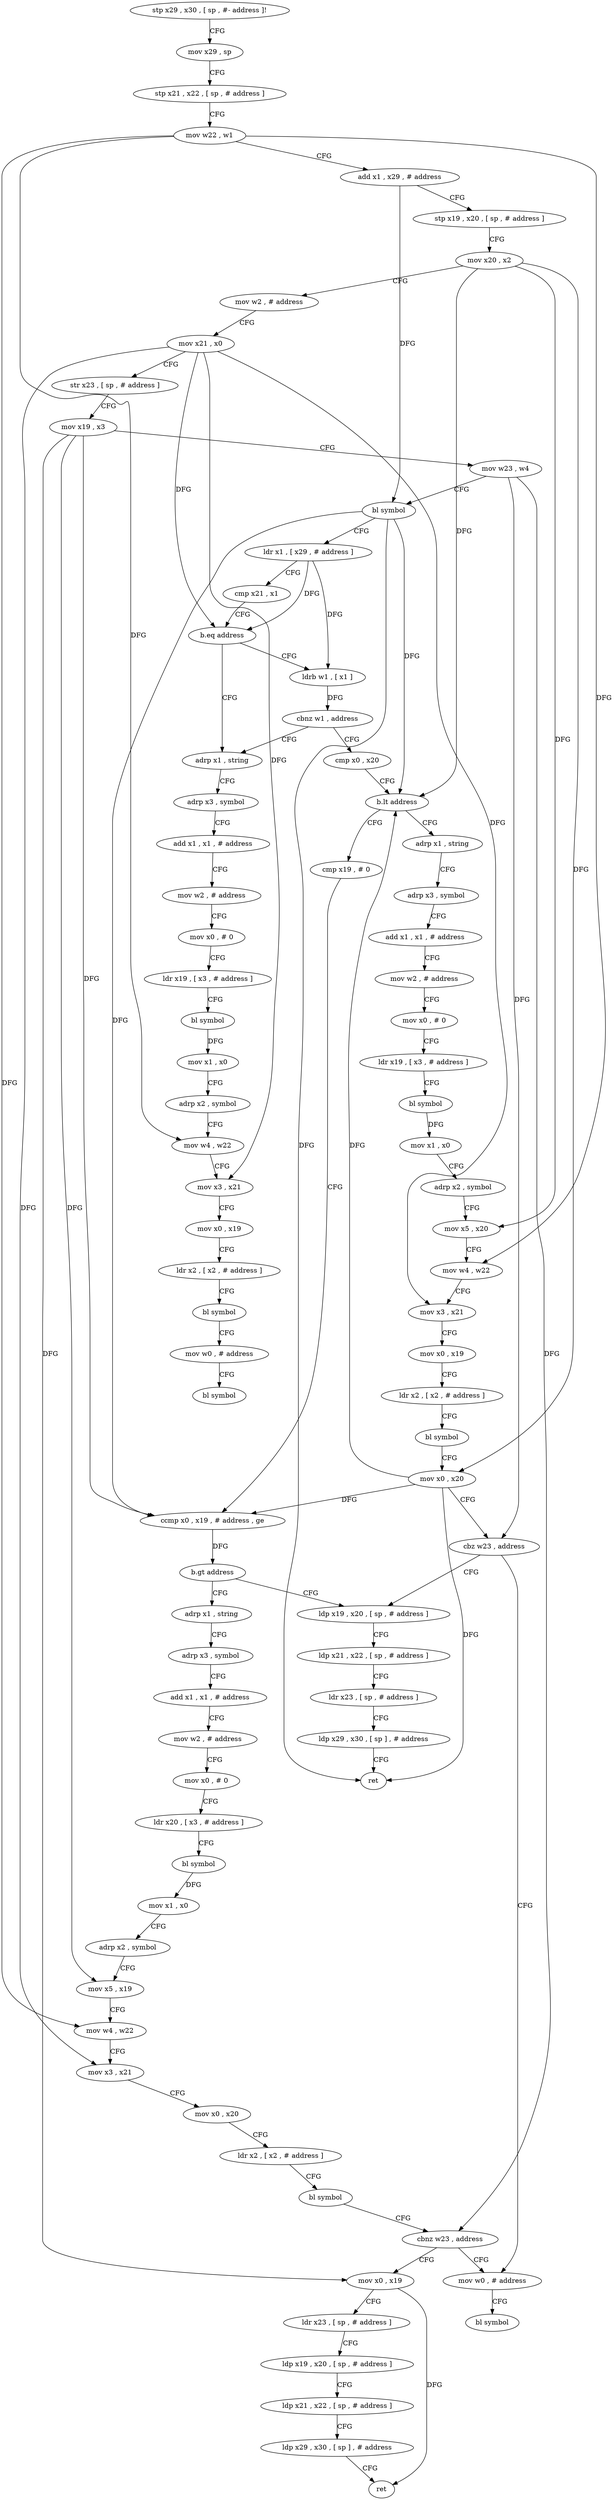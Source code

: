 digraph "func" {
"4208616" [label = "stp x29 , x30 , [ sp , #- address ]!" ]
"4208620" [label = "mov x29 , sp" ]
"4208624" [label = "stp x21 , x22 , [ sp , # address ]" ]
"4208628" [label = "mov w22 , w1" ]
"4208632" [label = "add x1 , x29 , # address" ]
"4208636" [label = "stp x19 , x20 , [ sp , # address ]" ]
"4208640" [label = "mov x20 , x2" ]
"4208644" [label = "mov w2 , # address" ]
"4208648" [label = "mov x21 , x0" ]
"4208652" [label = "str x23 , [ sp , # address ]" ]
"4208656" [label = "mov x19 , x3" ]
"4208660" [label = "mov w23 , w4" ]
"4208664" [label = "bl symbol" ]
"4208668" [label = "ldr x1 , [ x29 , # address ]" ]
"4208672" [label = "cmp x21 , x1" ]
"4208676" [label = "b.eq address" ]
"4208892" [label = "adrp x1 , string" ]
"4208680" [label = "ldrb w1 , [ x1 ]" ]
"4208896" [label = "adrp x3 , symbol" ]
"4208900" [label = "add x1 , x1 , # address" ]
"4208904" [label = "mov w2 , # address" ]
"4208908" [label = "mov x0 , # 0" ]
"4208912" [label = "ldr x19 , [ x3 , # address ]" ]
"4208916" [label = "bl symbol" ]
"4208920" [label = "mov x1 , x0" ]
"4208924" [label = "adrp x2 , symbol" ]
"4208928" [label = "mov w4 , w22" ]
"4208932" [label = "mov x3 , x21" ]
"4208936" [label = "mov x0 , x19" ]
"4208940" [label = "ldr x2 , [ x2 , # address ]" ]
"4208944" [label = "bl symbol" ]
"4208948" [label = "mov w0 , # address" ]
"4208952" [label = "bl symbol" ]
"4208684" [label = "cbnz w1 , address" ]
"4208688" [label = "cmp x0 , x20" ]
"4208692" [label = "b.lt address" ]
"4208816" [label = "adrp x1 , string" ]
"4208696" [label = "cmp x19 , # 0" ]
"4208820" [label = "adrp x3 , symbol" ]
"4208824" [label = "add x1 , x1 , # address" ]
"4208828" [label = "mov w2 , # address" ]
"4208832" [label = "mov x0 , # 0" ]
"4208836" [label = "ldr x19 , [ x3 , # address ]" ]
"4208840" [label = "bl symbol" ]
"4208844" [label = "mov x1 , x0" ]
"4208848" [label = "adrp x2 , symbol" ]
"4208852" [label = "mov x5 , x20" ]
"4208856" [label = "mov w4 , w22" ]
"4208860" [label = "mov x3 , x21" ]
"4208864" [label = "mov x0 , x19" ]
"4208868" [label = "ldr x2 , [ x2 , # address ]" ]
"4208872" [label = "bl symbol" ]
"4208876" [label = "mov x0 , x20" ]
"4208880" [label = "cbz w23 , address" ]
"4208708" [label = "ldp x19 , x20 , [ sp , # address ]" ]
"4208884" [label = "mov w0 , # address" ]
"4208700" [label = "ccmp x0 , x19 , # address , ge" ]
"4208704" [label = "b.gt address" ]
"4208728" [label = "adrp x1 , string" ]
"4208712" [label = "ldp x21 , x22 , [ sp , # address ]" ]
"4208716" [label = "ldr x23 , [ sp , # address ]" ]
"4208720" [label = "ldp x29 , x30 , [ sp ] , # address" ]
"4208724" [label = "ret" ]
"4208888" [label = "bl symbol" ]
"4208732" [label = "adrp x3 , symbol" ]
"4208736" [label = "add x1 , x1 , # address" ]
"4208740" [label = "mov w2 , # address" ]
"4208744" [label = "mov x0 , # 0" ]
"4208748" [label = "ldr x20 , [ x3 , # address ]" ]
"4208752" [label = "bl symbol" ]
"4208756" [label = "mov x1 , x0" ]
"4208760" [label = "adrp x2 , symbol" ]
"4208764" [label = "mov x5 , x19" ]
"4208768" [label = "mov w4 , w22" ]
"4208772" [label = "mov x3 , x21" ]
"4208776" [label = "mov x0 , x20" ]
"4208780" [label = "ldr x2 , [ x2 , # address ]" ]
"4208784" [label = "bl symbol" ]
"4208788" [label = "cbnz w23 , address" ]
"4208792" [label = "mov x0 , x19" ]
"4208796" [label = "ldr x23 , [ sp , # address ]" ]
"4208800" [label = "ldp x19 , x20 , [ sp , # address ]" ]
"4208804" [label = "ldp x21 , x22 , [ sp , # address ]" ]
"4208808" [label = "ldp x29 , x30 , [ sp ] , # address" ]
"4208812" [label = "ret" ]
"4208616" -> "4208620" [ label = "CFG" ]
"4208620" -> "4208624" [ label = "CFG" ]
"4208624" -> "4208628" [ label = "CFG" ]
"4208628" -> "4208632" [ label = "CFG" ]
"4208628" -> "4208928" [ label = "DFG" ]
"4208628" -> "4208856" [ label = "DFG" ]
"4208628" -> "4208768" [ label = "DFG" ]
"4208632" -> "4208636" [ label = "CFG" ]
"4208632" -> "4208664" [ label = "DFG" ]
"4208636" -> "4208640" [ label = "CFG" ]
"4208640" -> "4208644" [ label = "CFG" ]
"4208640" -> "4208692" [ label = "DFG" ]
"4208640" -> "4208852" [ label = "DFG" ]
"4208640" -> "4208876" [ label = "DFG" ]
"4208644" -> "4208648" [ label = "CFG" ]
"4208648" -> "4208652" [ label = "CFG" ]
"4208648" -> "4208676" [ label = "DFG" ]
"4208648" -> "4208932" [ label = "DFG" ]
"4208648" -> "4208860" [ label = "DFG" ]
"4208648" -> "4208772" [ label = "DFG" ]
"4208652" -> "4208656" [ label = "CFG" ]
"4208656" -> "4208660" [ label = "CFG" ]
"4208656" -> "4208700" [ label = "DFG" ]
"4208656" -> "4208764" [ label = "DFG" ]
"4208656" -> "4208792" [ label = "DFG" ]
"4208660" -> "4208664" [ label = "CFG" ]
"4208660" -> "4208880" [ label = "DFG" ]
"4208660" -> "4208788" [ label = "DFG" ]
"4208664" -> "4208668" [ label = "CFG" ]
"4208664" -> "4208692" [ label = "DFG" ]
"4208664" -> "4208724" [ label = "DFG" ]
"4208664" -> "4208700" [ label = "DFG" ]
"4208668" -> "4208672" [ label = "CFG" ]
"4208668" -> "4208676" [ label = "DFG" ]
"4208668" -> "4208680" [ label = "DFG" ]
"4208672" -> "4208676" [ label = "CFG" ]
"4208676" -> "4208892" [ label = "CFG" ]
"4208676" -> "4208680" [ label = "CFG" ]
"4208892" -> "4208896" [ label = "CFG" ]
"4208680" -> "4208684" [ label = "DFG" ]
"4208896" -> "4208900" [ label = "CFG" ]
"4208900" -> "4208904" [ label = "CFG" ]
"4208904" -> "4208908" [ label = "CFG" ]
"4208908" -> "4208912" [ label = "CFG" ]
"4208912" -> "4208916" [ label = "CFG" ]
"4208916" -> "4208920" [ label = "DFG" ]
"4208920" -> "4208924" [ label = "CFG" ]
"4208924" -> "4208928" [ label = "CFG" ]
"4208928" -> "4208932" [ label = "CFG" ]
"4208932" -> "4208936" [ label = "CFG" ]
"4208936" -> "4208940" [ label = "CFG" ]
"4208940" -> "4208944" [ label = "CFG" ]
"4208944" -> "4208948" [ label = "CFG" ]
"4208948" -> "4208952" [ label = "CFG" ]
"4208684" -> "4208892" [ label = "CFG" ]
"4208684" -> "4208688" [ label = "CFG" ]
"4208688" -> "4208692" [ label = "CFG" ]
"4208692" -> "4208816" [ label = "CFG" ]
"4208692" -> "4208696" [ label = "CFG" ]
"4208816" -> "4208820" [ label = "CFG" ]
"4208696" -> "4208700" [ label = "CFG" ]
"4208820" -> "4208824" [ label = "CFG" ]
"4208824" -> "4208828" [ label = "CFG" ]
"4208828" -> "4208832" [ label = "CFG" ]
"4208832" -> "4208836" [ label = "CFG" ]
"4208836" -> "4208840" [ label = "CFG" ]
"4208840" -> "4208844" [ label = "DFG" ]
"4208844" -> "4208848" [ label = "CFG" ]
"4208848" -> "4208852" [ label = "CFG" ]
"4208852" -> "4208856" [ label = "CFG" ]
"4208856" -> "4208860" [ label = "CFG" ]
"4208860" -> "4208864" [ label = "CFG" ]
"4208864" -> "4208868" [ label = "CFG" ]
"4208868" -> "4208872" [ label = "CFG" ]
"4208872" -> "4208876" [ label = "CFG" ]
"4208876" -> "4208880" [ label = "CFG" ]
"4208876" -> "4208692" [ label = "DFG" ]
"4208876" -> "4208724" [ label = "DFG" ]
"4208876" -> "4208700" [ label = "DFG" ]
"4208880" -> "4208708" [ label = "CFG" ]
"4208880" -> "4208884" [ label = "CFG" ]
"4208708" -> "4208712" [ label = "CFG" ]
"4208884" -> "4208888" [ label = "CFG" ]
"4208700" -> "4208704" [ label = "DFG" ]
"4208704" -> "4208728" [ label = "CFG" ]
"4208704" -> "4208708" [ label = "CFG" ]
"4208728" -> "4208732" [ label = "CFG" ]
"4208712" -> "4208716" [ label = "CFG" ]
"4208716" -> "4208720" [ label = "CFG" ]
"4208720" -> "4208724" [ label = "CFG" ]
"4208732" -> "4208736" [ label = "CFG" ]
"4208736" -> "4208740" [ label = "CFG" ]
"4208740" -> "4208744" [ label = "CFG" ]
"4208744" -> "4208748" [ label = "CFG" ]
"4208748" -> "4208752" [ label = "CFG" ]
"4208752" -> "4208756" [ label = "DFG" ]
"4208756" -> "4208760" [ label = "CFG" ]
"4208760" -> "4208764" [ label = "CFG" ]
"4208764" -> "4208768" [ label = "CFG" ]
"4208768" -> "4208772" [ label = "CFG" ]
"4208772" -> "4208776" [ label = "CFG" ]
"4208776" -> "4208780" [ label = "CFG" ]
"4208780" -> "4208784" [ label = "CFG" ]
"4208784" -> "4208788" [ label = "CFG" ]
"4208788" -> "4208884" [ label = "CFG" ]
"4208788" -> "4208792" [ label = "CFG" ]
"4208792" -> "4208796" [ label = "CFG" ]
"4208792" -> "4208812" [ label = "DFG" ]
"4208796" -> "4208800" [ label = "CFG" ]
"4208800" -> "4208804" [ label = "CFG" ]
"4208804" -> "4208808" [ label = "CFG" ]
"4208808" -> "4208812" [ label = "CFG" ]
}
